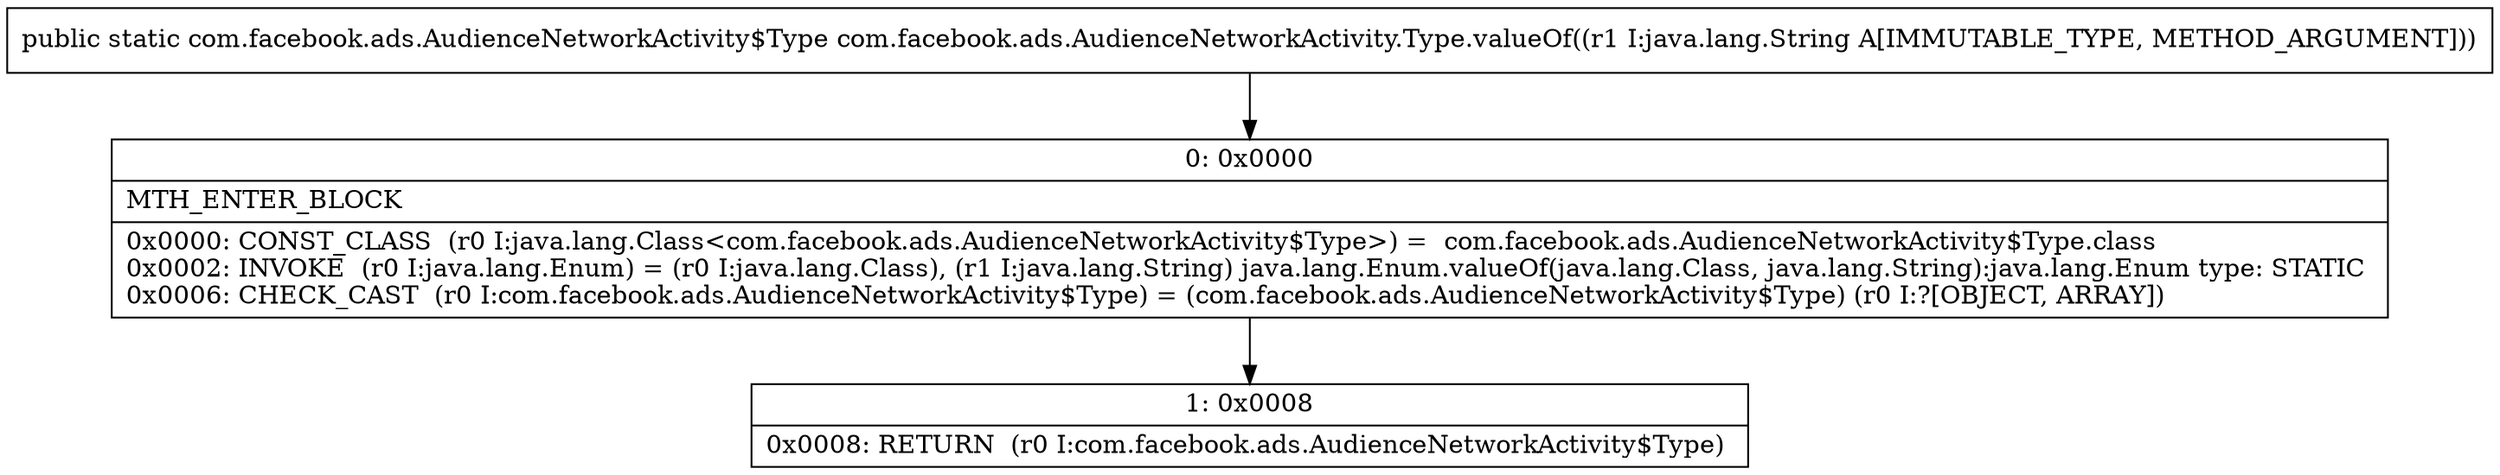 digraph "CFG forcom.facebook.ads.AudienceNetworkActivity.Type.valueOf(Ljava\/lang\/String;)Lcom\/facebook\/ads\/AudienceNetworkActivity$Type;" {
Node_0 [shape=record,label="{0\:\ 0x0000|MTH_ENTER_BLOCK\l|0x0000: CONST_CLASS  (r0 I:java.lang.Class\<com.facebook.ads.AudienceNetworkActivity$Type\>) =  com.facebook.ads.AudienceNetworkActivity$Type.class \l0x0002: INVOKE  (r0 I:java.lang.Enum) = (r0 I:java.lang.Class), (r1 I:java.lang.String) java.lang.Enum.valueOf(java.lang.Class, java.lang.String):java.lang.Enum type: STATIC \l0x0006: CHECK_CAST  (r0 I:com.facebook.ads.AudienceNetworkActivity$Type) = (com.facebook.ads.AudienceNetworkActivity$Type) (r0 I:?[OBJECT, ARRAY]) \l}"];
Node_1 [shape=record,label="{1\:\ 0x0008|0x0008: RETURN  (r0 I:com.facebook.ads.AudienceNetworkActivity$Type) \l}"];
MethodNode[shape=record,label="{public static com.facebook.ads.AudienceNetworkActivity$Type com.facebook.ads.AudienceNetworkActivity.Type.valueOf((r1 I:java.lang.String A[IMMUTABLE_TYPE, METHOD_ARGUMENT])) }"];
MethodNode -> Node_0;
Node_0 -> Node_1;
}

